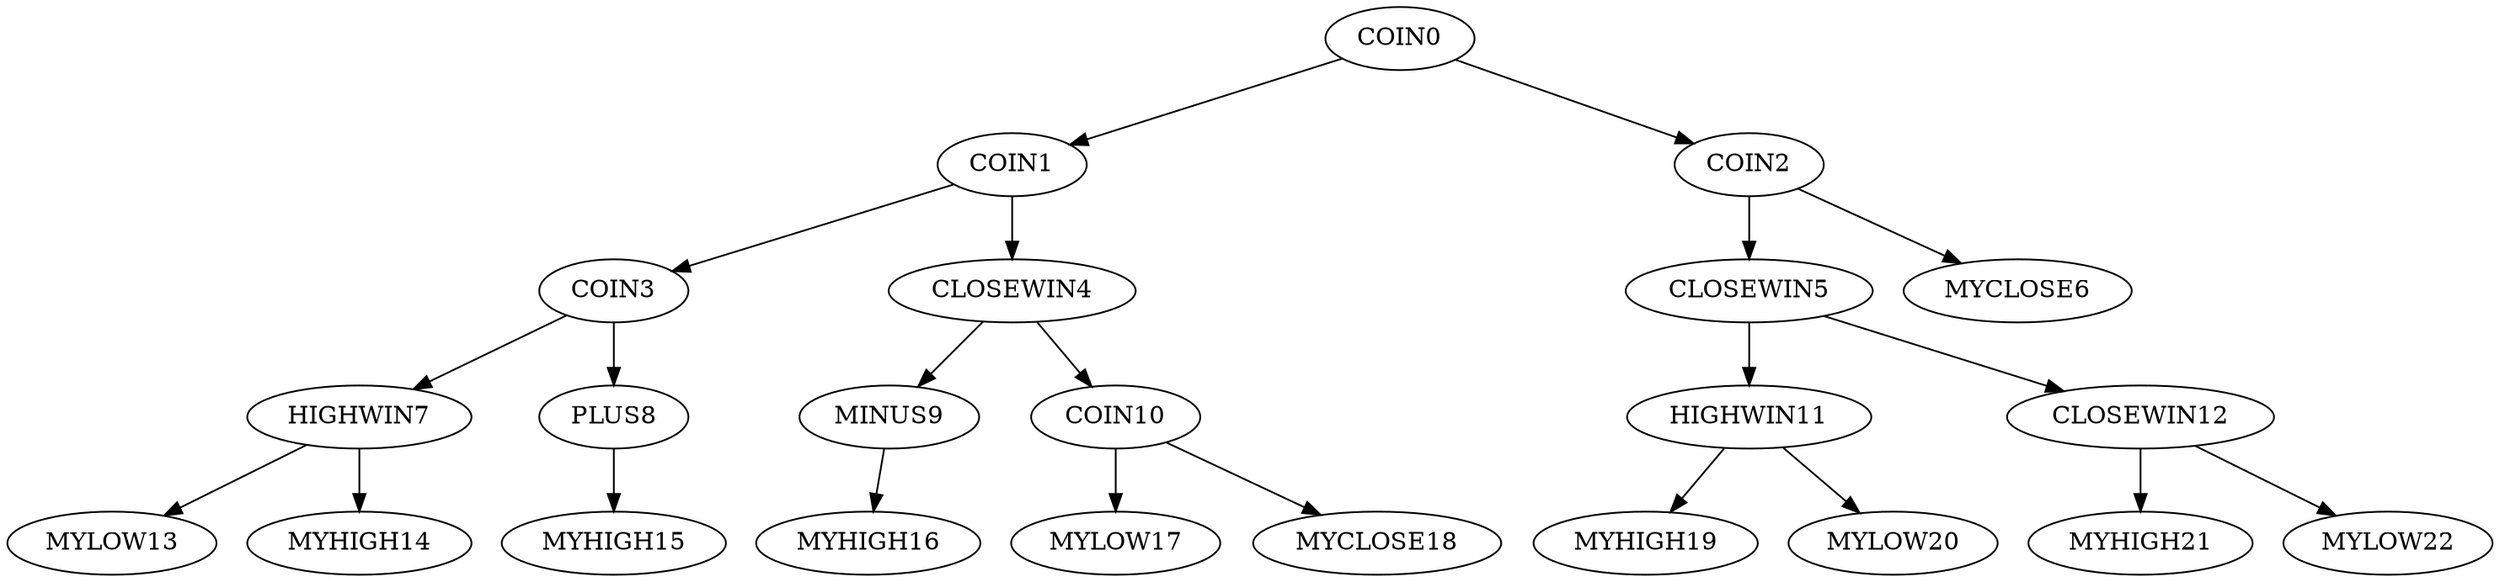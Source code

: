 digraph T {
	COIN0 -> COIN1;
	COIN0 -> COIN2;
	COIN1 -> COIN3;
	COIN1 -> CLOSEWIN4;
	COIN2 -> CLOSEWIN5;
	COIN2 -> MYCLOSE6;
	COIN3 -> HIGHWIN7;
	COIN3 -> PLUS8;
	CLOSEWIN4 -> MINUS9;
	CLOSEWIN4 -> COIN10;
	CLOSEWIN5 -> HIGHWIN11;
	CLOSEWIN5 -> CLOSEWIN12;
	HIGHWIN7 -> MYLOW13;
	HIGHWIN7 -> MYHIGH14;
	PLUS8 -> MYHIGH15;
	MINUS9 -> MYHIGH16;
	COIN10 -> MYLOW17;
	COIN10 -> MYCLOSE18;
	HIGHWIN11 -> MYHIGH19;
	HIGHWIN11 -> MYLOW20;
	CLOSEWIN12 -> MYHIGH21;
	CLOSEWIN12 -> MYLOW22;
}